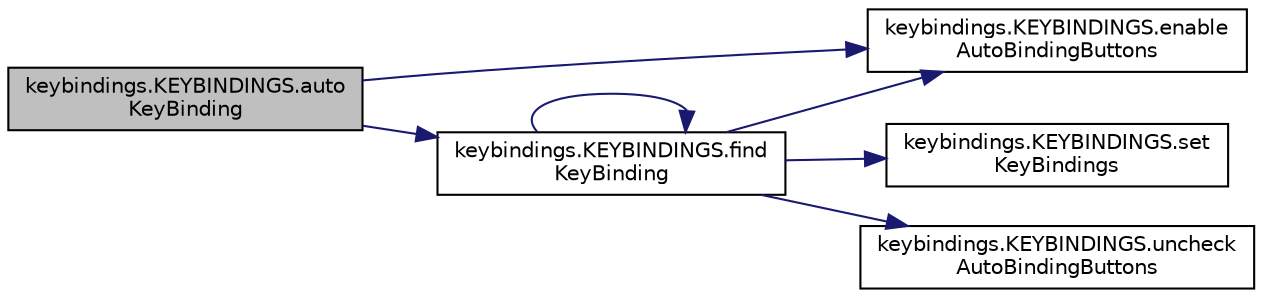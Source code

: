 digraph "keybindings.KEYBINDINGS.autoKeyBinding"
{
 // LATEX_PDF_SIZE
  edge [fontname="Helvetica",fontsize="10",labelfontname="Helvetica",labelfontsize="10"];
  node [fontname="Helvetica",fontsize="10",shape=record];
  rankdir="LR";
  Node1 [label="keybindings.KEYBINDINGS.auto\lKeyBinding",height=0.2,width=0.4,color="black", fillcolor="grey75", style="filled", fontcolor="black",tooltip=" "];
  Node1 -> Node2 [color="midnightblue",fontsize="10",style="solid",fontname="Helvetica"];
  Node2 [label="keybindings.KEYBINDINGS.enable\lAutoBindingButtons",height=0.2,width=0.4,color="black", fillcolor="white", style="filled",URL="$classkeybindings_1_1_k_e_y_b_i_n_d_i_n_g_s.html#a201d35d3016cc79c2b0fb9aa652eba2e",tooltip=" "];
  Node1 -> Node3 [color="midnightblue",fontsize="10",style="solid",fontname="Helvetica"];
  Node3 [label="keybindings.KEYBINDINGS.find\lKeyBinding",height=0.2,width=0.4,color="black", fillcolor="white", style="filled",URL="$classkeybindings_1_1_k_e_y_b_i_n_d_i_n_g_s.html#a52d2abcca1faa8ae1bda0b28265e028b",tooltip=" "];
  Node3 -> Node2 [color="midnightblue",fontsize="10",style="solid",fontname="Helvetica"];
  Node3 -> Node3 [color="midnightblue",fontsize="10",style="solid",fontname="Helvetica"];
  Node3 -> Node4 [color="midnightblue",fontsize="10",style="solid",fontname="Helvetica"];
  Node4 [label="keybindings.KEYBINDINGS.set\lKeyBindings",height=0.2,width=0.4,color="black", fillcolor="white", style="filled",URL="$classkeybindings_1_1_k_e_y_b_i_n_d_i_n_g_s.html#a4dedf014f8336a4e87d397ffb7ebfe13",tooltip=" "];
  Node3 -> Node5 [color="midnightblue",fontsize="10",style="solid",fontname="Helvetica"];
  Node5 [label="keybindings.KEYBINDINGS.uncheck\lAutoBindingButtons",height=0.2,width=0.4,color="black", fillcolor="white", style="filled",URL="$classkeybindings_1_1_k_e_y_b_i_n_d_i_n_g_s.html#a63f4f091cd2cb0f96612630c38afc20d",tooltip=" "];
}
